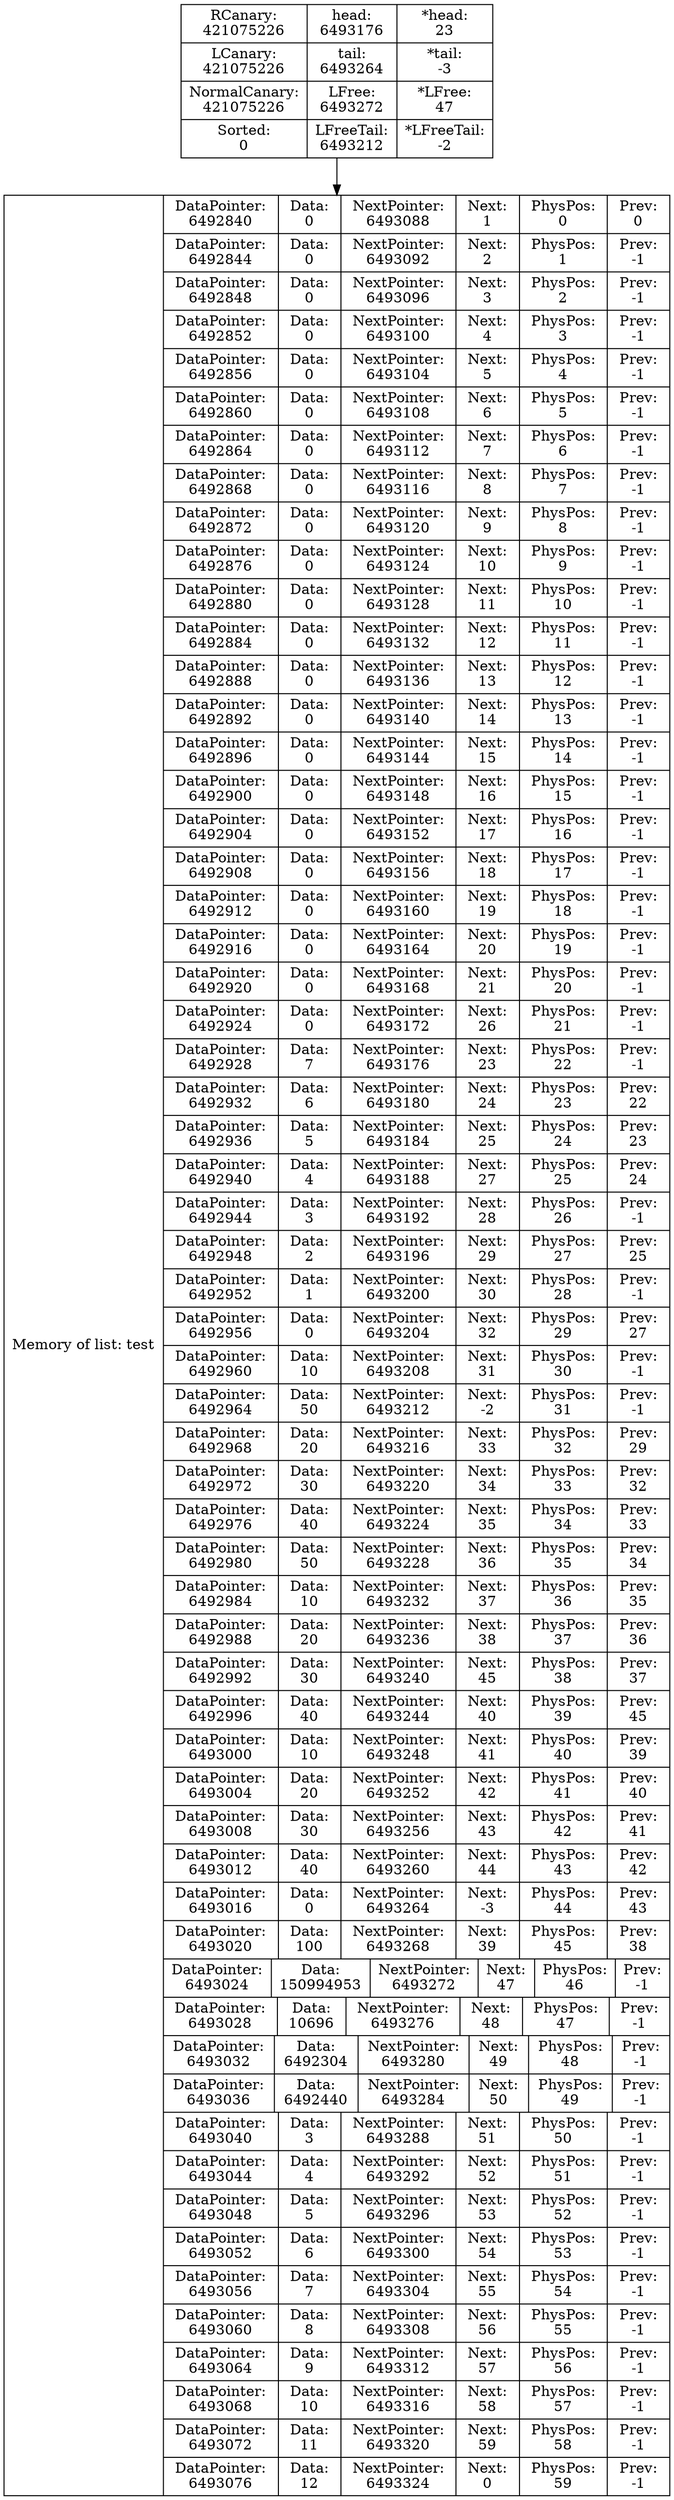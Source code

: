 digraph G{
    data [shape=record,label="    {Memory of list: test} | {{DataPointer:\n6492840 | Data:\n0 | NextPointer:\n6493088 | Next:\n1 | PhysPos:\n0 | Prev:\n0}
    | {DataPointer:\n6492844 | Data:\n0 | NextPointer:\n6493092 | Next:\n2 | PhysPos:\n1 | Prev:\n-1}
    | {DataPointer:\n6492848 | Data:\n0 | NextPointer:\n6493096 | Next:\n3 | PhysPos:\n2 | Prev:\n-1}
    | {DataPointer:\n6492852 | Data:\n0 | NextPointer:\n6493100 | Next:\n4 | PhysPos:\n3 | Prev:\n-1}
    | {DataPointer:\n6492856 | Data:\n0 | NextPointer:\n6493104 | Next:\n5 | PhysPos:\n4 | Prev:\n-1}
    | {DataPointer:\n6492860 | Data:\n0 | NextPointer:\n6493108 | Next:\n6 | PhysPos:\n5 | Prev:\n-1}
    | {DataPointer:\n6492864 | Data:\n0 | NextPointer:\n6493112 | Next:\n7 | PhysPos:\n6 | Prev:\n-1}
    | {DataPointer:\n6492868 | Data:\n0 | NextPointer:\n6493116 | Next:\n8 | PhysPos:\n7 | Prev:\n-1}
    | {DataPointer:\n6492872 | Data:\n0 | NextPointer:\n6493120 | Next:\n9 | PhysPos:\n8 | Prev:\n-1}
    | {DataPointer:\n6492876 | Data:\n0 | NextPointer:\n6493124 | Next:\n10 | PhysPos:\n9 | Prev:\n-1}
    | {DataPointer:\n6492880 | Data:\n0 | NextPointer:\n6493128 | Next:\n11 | PhysPos:\n10 | Prev:\n-1}
    | {DataPointer:\n6492884 | Data:\n0 | NextPointer:\n6493132 | Next:\n12 | PhysPos:\n11 | Prev:\n-1}
    | {DataPointer:\n6492888 | Data:\n0 | NextPointer:\n6493136 | Next:\n13 | PhysPos:\n12 | Prev:\n-1}
    | {DataPointer:\n6492892 | Data:\n0 | NextPointer:\n6493140 | Next:\n14 | PhysPos:\n13 | Prev:\n-1}
    | {DataPointer:\n6492896 | Data:\n0 | NextPointer:\n6493144 | Next:\n15 | PhysPos:\n14 | Prev:\n-1}
    | {DataPointer:\n6492900 | Data:\n0 | NextPointer:\n6493148 | Next:\n16 | PhysPos:\n15 | Prev:\n-1}
    | {DataPointer:\n6492904 | Data:\n0 | NextPointer:\n6493152 | Next:\n17 | PhysPos:\n16 | Prev:\n-1}
    | {DataPointer:\n6492908 | Data:\n0 | NextPointer:\n6493156 | Next:\n18 | PhysPos:\n17 | Prev:\n-1}
    | {DataPointer:\n6492912 | Data:\n0 | NextPointer:\n6493160 | Next:\n19 | PhysPos:\n18 | Prev:\n-1}
    | {DataPointer:\n6492916 | Data:\n0 | NextPointer:\n6493164 | Next:\n20 | PhysPos:\n19 | Prev:\n-1}
    | {DataPointer:\n6492920 | Data:\n0 | NextPointer:\n6493168 | Next:\n21 | PhysPos:\n20 | Prev:\n-1}
    | {DataPointer:\n6492924 | Data:\n0 | NextPointer:\n6493172 | Next:\n26 | PhysPos:\n21 | Prev:\n-1}
    | {DataPointer:\n6492928 | Data:\n7 | NextPointer:\n6493176 | Next:\n23 | PhysPos:\n22 | Prev:\n-1}
    | {DataPointer:\n6492932 | Data:\n6 | NextPointer:\n6493180 | Next:\n24 | PhysPos:\n23 | Prev:\n22}
    | {DataPointer:\n6492936 | Data:\n5 | NextPointer:\n6493184 | Next:\n25 | PhysPos:\n24 | Prev:\n23}
    | {DataPointer:\n6492940 | Data:\n4 | NextPointer:\n6493188 | Next:\n27 | PhysPos:\n25 | Prev:\n24}
    | {DataPointer:\n6492944 | Data:\n3 | NextPointer:\n6493192 | Next:\n28 | PhysPos:\n26 | Prev:\n-1}
    | {DataPointer:\n6492948 | Data:\n2 | NextPointer:\n6493196 | Next:\n29 | PhysPos:\n27 | Prev:\n25}
    | {DataPointer:\n6492952 | Data:\n1 | NextPointer:\n6493200 | Next:\n30 | PhysPos:\n28 | Prev:\n-1}
    | {DataPointer:\n6492956 | Data:\n0 | NextPointer:\n6493204 | Next:\n32 | PhysPos:\n29 | Prev:\n27}
    | {DataPointer:\n6492960 | Data:\n10 | NextPointer:\n6493208 | Next:\n31 | PhysPos:\n30 | Prev:\n-1}
    | {DataPointer:\n6492964 | Data:\n50 | NextPointer:\n6493212 | Next:\n-2 | PhysPos:\n31 | Prev:\n-1}
    | {DataPointer:\n6492968 | Data:\n20 | NextPointer:\n6493216 | Next:\n33 | PhysPos:\n32 | Prev:\n29}
    | {DataPointer:\n6492972 | Data:\n30 | NextPointer:\n6493220 | Next:\n34 | PhysPos:\n33 | Prev:\n32}
    | {DataPointer:\n6492976 | Data:\n40 | NextPointer:\n6493224 | Next:\n35 | PhysPos:\n34 | Prev:\n33}
    | {DataPointer:\n6492980 | Data:\n50 | NextPointer:\n6493228 | Next:\n36 | PhysPos:\n35 | Prev:\n34}
    | {DataPointer:\n6492984 | Data:\n10 | NextPointer:\n6493232 | Next:\n37 | PhysPos:\n36 | Prev:\n35}
    | {DataPointer:\n6492988 | Data:\n20 | NextPointer:\n6493236 | Next:\n38 | PhysPos:\n37 | Prev:\n36}
    | {DataPointer:\n6492992 | Data:\n30 | NextPointer:\n6493240 | Next:\n45 | PhysPos:\n38 | Prev:\n37}
    | {DataPointer:\n6492996 | Data:\n40 | NextPointer:\n6493244 | Next:\n40 | PhysPos:\n39 | Prev:\n45}
    | {DataPointer:\n6493000 | Data:\n10 | NextPointer:\n6493248 | Next:\n41 | PhysPos:\n40 | Prev:\n39}
    | {DataPointer:\n6493004 | Data:\n20 | NextPointer:\n6493252 | Next:\n42 | PhysPos:\n41 | Prev:\n40}
    | {DataPointer:\n6493008 | Data:\n30 | NextPointer:\n6493256 | Next:\n43 | PhysPos:\n42 | Prev:\n41}
    | {DataPointer:\n6493012 | Data:\n40 | NextPointer:\n6493260 | Next:\n44 | PhysPos:\n43 | Prev:\n42}
    | {DataPointer:\n6493016 | Data:\n0 | NextPointer:\n6493264 | Next:\n-3 | PhysPos:\n44 | Prev:\n43}
    | {DataPointer:\n6493020 | Data:\n100 | NextPointer:\n6493268 | Next:\n39 | PhysPos:\n45 | Prev:\n38}
    | {DataPointer:\n6493024 | Data:\n150994953 | NextPointer:\n6493272 | Next:\n47 | PhysPos:\n46 | Prev:\n-1}
    | {DataPointer:\n6493028 | Data:\n10696 | NextPointer:\n6493276 | Next:\n48 | PhysPos:\n47 | Prev:\n-1}
    | {DataPointer:\n6493032 | Data:\n6492304 | NextPointer:\n6493280 | Next:\n49 | PhysPos:\n48 | Prev:\n-1}
    | {DataPointer:\n6493036 | Data:\n6492440 | NextPointer:\n6493284 | Next:\n50 | PhysPos:\n49 | Prev:\n-1}
    | {DataPointer:\n6493040 | Data:\n3 | NextPointer:\n6493288 | Next:\n51 | PhysPos:\n50 | Prev:\n-1}
    | {DataPointer:\n6493044 | Data:\n4 | NextPointer:\n6493292 | Next:\n52 | PhysPos:\n51 | Prev:\n-1}
    | {DataPointer:\n6493048 | Data:\n5 | NextPointer:\n6493296 | Next:\n53 | PhysPos:\n52 | Prev:\n-1}
    | {DataPointer:\n6493052 | Data:\n6 | NextPointer:\n6493300 | Next:\n54 | PhysPos:\n53 | Prev:\n-1}
    | {DataPointer:\n6493056 | Data:\n7 | NextPointer:\n6493304 | Next:\n55 | PhysPos:\n54 | Prev:\n-1}
    | {DataPointer:\n6493060 | Data:\n8 | NextPointer:\n6493308 | Next:\n56 | PhysPos:\n55 | Prev:\n-1}
    | {DataPointer:\n6493064 | Data:\n9 | NextPointer:\n6493312 | Next:\n57 | PhysPos:\n56 | Prev:\n-1}
    | {DataPointer:\n6493068 | Data:\n10 | NextPointer:\n6493316 | Next:\n58 | PhysPos:\n57 | Prev:\n-1}
    | {DataPointer:\n6493072 | Data:\n11 | NextPointer:\n6493320 | Next:\n59 | PhysPos:\n58 | Prev:\n-1}
    | {DataPointer:\n6493076 | Data:\n12 | NextPointer:\n6493324 | Next:\n0 | PhysPos:\n59 | Prev:\n-1}
    }"];
    Shild [shape=record,label="{ RCanary:\n421075226 | LCanary:\n421075226  | NormalCanary:\n421075226 | Sorted:\n0 } | { head:\n6493176 | tail:\n6493264 | LFree:\n6493272 | LFreeTail:\n6493212} | { *head:\n23 | *tail:\n-3 | *LFree:\n47 | *LFreeTail:\n-2}"];
    Shild->data
}
